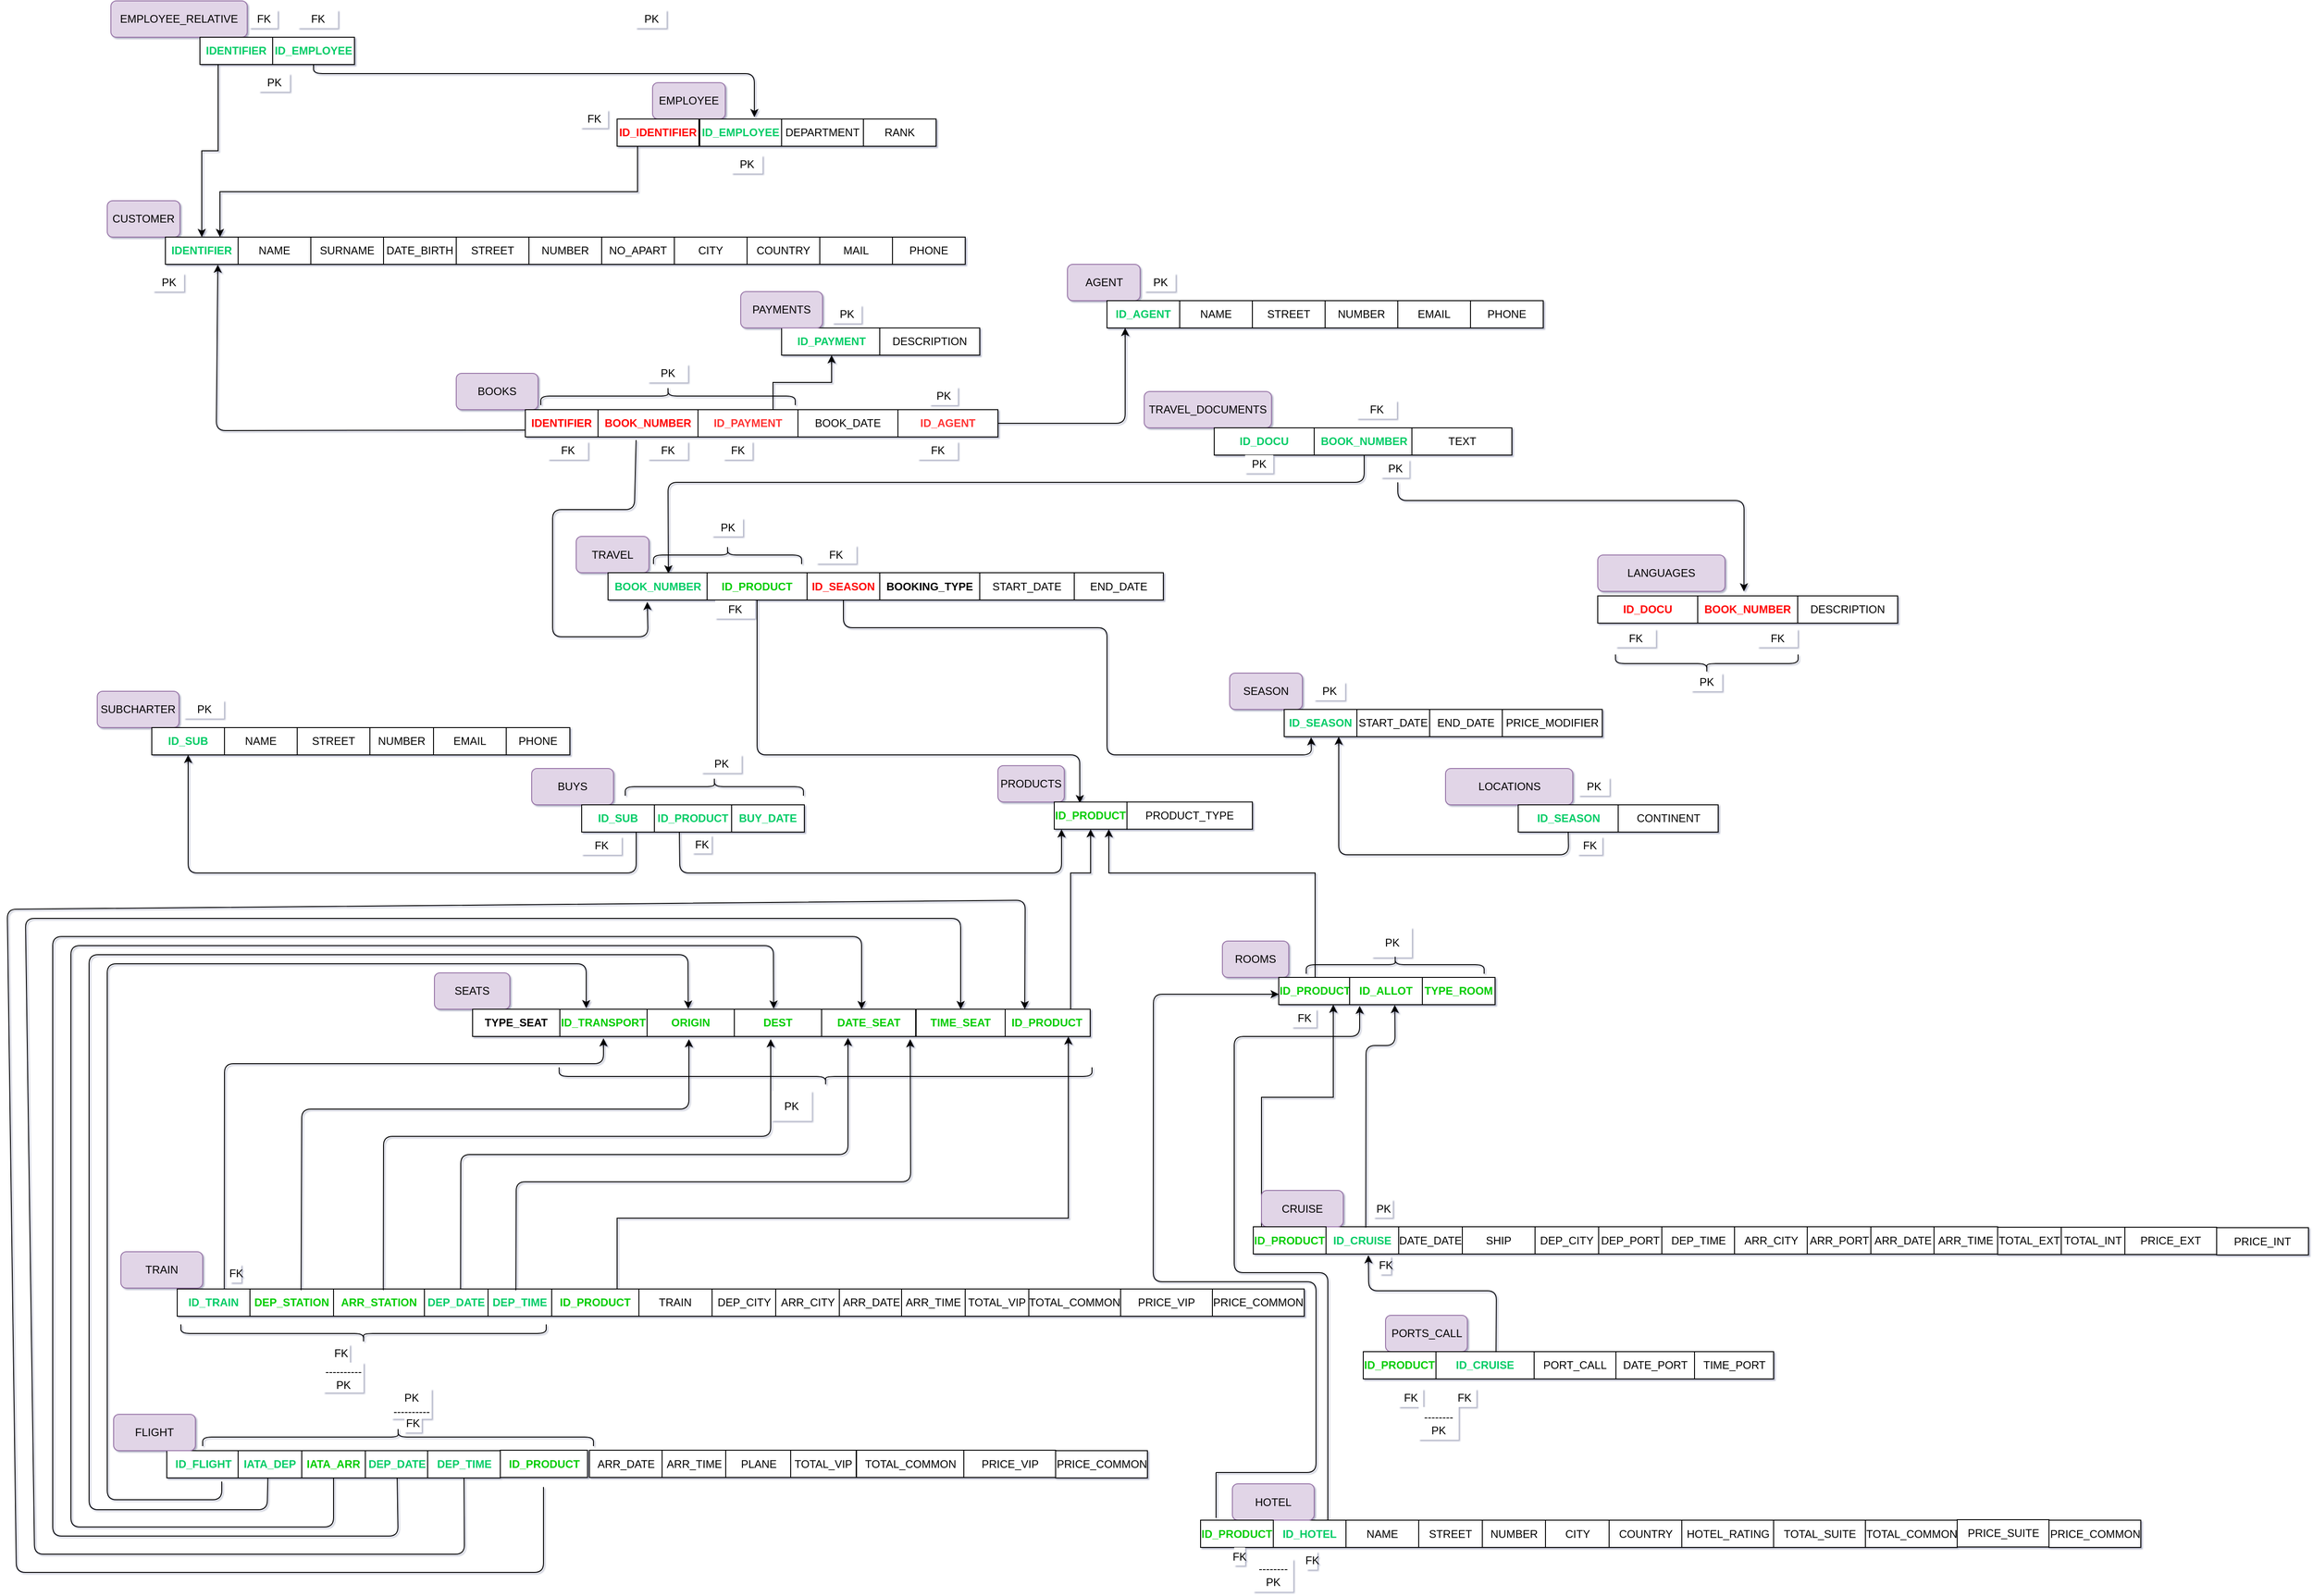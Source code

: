 <mxfile version="12.5.2" type="google"><diagram id="IswaAn6DHTeYbObp0V0_" name="Page-1"><mxGraphModel dx="1920" dy="989" grid="1" gridSize="10" guides="1" tooltips="1" connect="1" arrows="1" fold="1" page="1" pageScale="1" pageWidth="827" pageHeight="1169" math="0" shadow="1"><root><mxCell id="0"/><mxCell id="1" parent="0"/><mxCell id="03OjttBWIGdeX6-ehT7J-1" value="CUSTOMER" style="rounded=1;whiteSpace=wrap;html=1;fillColor=#e1d5e7;strokeColor=#9673a6;" parent="1" vertex="1"><mxGeometry x="20" y="240" width="80" height="40" as="geometry"/></mxCell><mxCell id="03OjttBWIGdeX6-ehT7J-2" value="IDENTIFIER" style="rounded=0;whiteSpace=wrap;html=1;fontColor=#00CC66;fontStyle=1" parent="1" vertex="1"><mxGeometry x="84" y="280" width="80" height="30" as="geometry"/></mxCell><mxCell id="03OjttBWIGdeX6-ehT7J-3" value="NAME" style="rounded=0;whiteSpace=wrap;html=1;" parent="1" vertex="1"><mxGeometry x="164" y="280" width="80" height="30" as="geometry"/></mxCell><mxCell id="03OjttBWIGdeX6-ehT7J-4" value="SURNAME" style="rounded=0;whiteSpace=wrap;html=1;" parent="1" vertex="1"><mxGeometry x="244" y="280" width="80" height="30" as="geometry"/></mxCell><mxCell id="03OjttBWIGdeX6-ehT7J-5" value="DATE_BIRTH" style="rounded=0;whiteSpace=wrap;html=1;" parent="1" vertex="1"><mxGeometry x="324" y="280" width="80" height="30" as="geometry"/></mxCell><mxCell id="03OjttBWIGdeX6-ehT7J-6" value="STREET" style="rounded=0;whiteSpace=wrap;html=1;" parent="1" vertex="1"><mxGeometry x="404" y="280" width="80" height="30" as="geometry"/></mxCell><mxCell id="03OjttBWIGdeX6-ehT7J-7" value="NUMBER" style="rounded=0;whiteSpace=wrap;html=1;" parent="1" vertex="1"><mxGeometry x="484" y="280" width="80" height="30" as="geometry"/></mxCell><mxCell id="03OjttBWIGdeX6-ehT7J-8" value="NO_APART" style="rounded=0;whiteSpace=wrap;html=1;" parent="1" vertex="1"><mxGeometry x="564" y="280" width="80" height="30" as="geometry"/></mxCell><mxCell id="03OjttBWIGdeX6-ehT7J-9" value="CITY" style="rounded=0;whiteSpace=wrap;html=1;" parent="1" vertex="1"><mxGeometry x="644" y="280" width="80" height="30" as="geometry"/></mxCell><mxCell id="03OjttBWIGdeX6-ehT7J-10" value="COUNTRY" style="rounded=0;whiteSpace=wrap;html=1;" parent="1" vertex="1"><mxGeometry x="724" y="280" width="80" height="30" as="geometry"/></mxCell><mxCell id="03OjttBWIGdeX6-ehT7J-11" value="MAIL" style="rounded=0;whiteSpace=wrap;html=1;" parent="1" vertex="1"><mxGeometry x="804" y="280" width="80" height="30" as="geometry"/></mxCell><mxCell id="03OjttBWIGdeX6-ehT7J-12" value="PHONE" style="rounded=0;whiteSpace=wrap;html=1;" parent="1" vertex="1"><mxGeometry x="884" y="280" width="80" height="30" as="geometry"/></mxCell><mxCell id="03OjttBWIGdeX6-ehT7J-13" value="EMPLOYEE" style="rounded=1;whiteSpace=wrap;html=1;fillColor=#e1d5e7;strokeColor=#9673a6;" parent="1" vertex="1"><mxGeometry x="620" y="110" width="80" height="40" as="geometry"/></mxCell><mxCell id="03OjttBWIGdeX6-ehT7J-14" value="ID_EMPLOYEE" style="rounded=0;whiteSpace=wrap;html=1;fontColor=#00CC66;fontStyle=1" parent="1" vertex="1"><mxGeometry x="672" y="150" width="90" height="30" as="geometry"/></mxCell><mxCell id="03OjttBWIGdeX6-ehT7J-15" value="DEPARTMENT" style="rounded=0;whiteSpace=wrap;html=1;" parent="1" vertex="1"><mxGeometry x="762" y="150" width="90" height="30" as="geometry"/></mxCell><mxCell id="03OjttBWIGdeX6-ehT7J-16" value="RANK" style="rounded=0;whiteSpace=wrap;html=1;" parent="1" vertex="1"><mxGeometry x="852" y="150" width="80" height="30" as="geometry"/></mxCell><mxCell id="03OjttBWIGdeX6-ehT7J-17" value="EMPLOYEE_RELATIVE" style="rounded=1;whiteSpace=wrap;html=1;fillColor=#e1d5e7;strokeColor=#9673a6;" parent="1" vertex="1"><mxGeometry x="24" y="20" width="150" height="40" as="geometry"/></mxCell><mxCell id="z3hdZ7KXSJeD_GQMbX6t-9" style="edgeStyle=orthogonalEdgeStyle;rounded=0;orthogonalLoop=1;jettySize=auto;html=1;exitX=0.25;exitY=1;exitDx=0;exitDy=0;entryX=0.5;entryY=0;entryDx=0;entryDy=0;" parent="1" source="03OjttBWIGdeX6-ehT7J-18" target="03OjttBWIGdeX6-ehT7J-2" edge="1"><mxGeometry relative="1" as="geometry"/></mxCell><mxCell id="03OjttBWIGdeX6-ehT7J-18" value="&lt;font&gt;IDENTIFIER&lt;/font&gt;" style="rounded=0;whiteSpace=wrap;html=1;fontColor=#00CC66;fontStyle=1" parent="1" vertex="1"><mxGeometry x="122" y="60" width="80" height="30" as="geometry"/></mxCell><mxCell id="03OjttBWIGdeX6-ehT7J-19" value="ID_EMPLOYEE" style="rounded=0;whiteSpace=wrap;html=1;fontColor=#00CC66;fontStyle=1" parent="1" vertex="1"><mxGeometry x="202" y="60" width="90" height="30" as="geometry"/></mxCell><mxCell id="03OjttBWIGdeX6-ehT7J-24" value="AGENT" style="rounded=1;whiteSpace=wrap;html=1;fillColor=#e1d5e7;strokeColor=#9673a6;" parent="1" vertex="1"><mxGeometry x="1076.5" y="310" width="80" height="40" as="geometry"/></mxCell><mxCell id="03OjttBWIGdeX6-ehT7J-25" value="ID_AGENT" style="rounded=0;whiteSpace=wrap;html=1;fontColor=#00CC66;fontStyle=1" parent="1" vertex="1"><mxGeometry x="1120" y="350" width="80" height="30" as="geometry"/></mxCell><mxCell id="03OjttBWIGdeX6-ehT7J-26" value="NAME" style="rounded=0;whiteSpace=wrap;html=1;" parent="1" vertex="1"><mxGeometry x="1200" y="350" width="80" height="30" as="geometry"/></mxCell><mxCell id="03OjttBWIGdeX6-ehT7J-27" value="STREET" style="rounded=0;whiteSpace=wrap;html=1;" parent="1" vertex="1"><mxGeometry x="1280" y="350" width="80" height="30" as="geometry"/></mxCell><mxCell id="03OjttBWIGdeX6-ehT7J-28" value="NUMBER" style="rounded=0;whiteSpace=wrap;html=1;" parent="1" vertex="1"><mxGeometry x="1360" y="350" width="80" height="30" as="geometry"/></mxCell><mxCell id="03OjttBWIGdeX6-ehT7J-29" value="EMAIL" style="rounded=0;whiteSpace=wrap;html=1;" parent="1" vertex="1"><mxGeometry x="1440" y="350" width="80" height="30" as="geometry"/></mxCell><mxCell id="03OjttBWIGdeX6-ehT7J-30" value="PHONE" style="rounded=0;whiteSpace=wrap;html=1;" parent="1" vertex="1"><mxGeometry x="1520" y="350" width="80" height="30" as="geometry"/></mxCell><mxCell id="03OjttBWIGdeX6-ehT7J-31" value="SEASON" style="rounded=1;whiteSpace=wrap;html=1;fillColor=#e1d5e7;strokeColor=#9673a6;" parent="1" vertex="1"><mxGeometry x="1255" y="760" width="80" height="40" as="geometry"/></mxCell><mxCell id="03OjttBWIGdeX6-ehT7J-32" value="ID_SEASON" style="rounded=0;whiteSpace=wrap;html=1;fontColor=#00CC66;fontStyle=1" parent="1" vertex="1"><mxGeometry x="1315" y="800" width="80" height="30" as="geometry"/></mxCell><mxCell id="03OjttBWIGdeX6-ehT7J-33" value="START_DATE" style="rounded=0;whiteSpace=wrap;html=1;" parent="1" vertex="1"><mxGeometry x="1395" y="800" width="80" height="30" as="geometry"/></mxCell><mxCell id="03OjttBWIGdeX6-ehT7J-34" value="END_DATE" style="rounded=0;whiteSpace=wrap;html=1;" parent="1" vertex="1"><mxGeometry x="1475" y="800" width="80" height="30" as="geometry"/></mxCell><mxCell id="03OjttBWIGdeX6-ehT7J-35" value="PRICE_MODIFIER" style="rounded=0;whiteSpace=wrap;html=1;" parent="1" vertex="1"><mxGeometry x="1555" y="800" width="110" height="30" as="geometry"/></mxCell><mxCell id="03OjttBWIGdeX6-ehT7J-36" value="SUBCHARTER" style="rounded=1;whiteSpace=wrap;html=1;fillColor=#e1d5e7;strokeColor=#9673a6;" parent="1" vertex="1"><mxGeometry x="9" y="780" width="90" height="40" as="geometry"/></mxCell><mxCell id="03OjttBWIGdeX6-ehT7J-37" value="ID_SUB" style="rounded=0;whiteSpace=wrap;html=1;fontStyle=1;fontColor=#00CC66;" parent="1" vertex="1"><mxGeometry x="69" y="820" width="80" height="30" as="geometry"/></mxCell><mxCell id="03OjttBWIGdeX6-ehT7J-38" value="NAME" style="rounded=0;whiteSpace=wrap;html=1;" parent="1" vertex="1"><mxGeometry x="149" y="820" width="80" height="30" as="geometry"/></mxCell><mxCell id="03OjttBWIGdeX6-ehT7J-39" value="STREET" style="rounded=0;whiteSpace=wrap;html=1;" parent="1" vertex="1"><mxGeometry x="229" y="820" width="80" height="30" as="geometry"/></mxCell><mxCell id="03OjttBWIGdeX6-ehT7J-40" value="NUMBER" style="rounded=0;whiteSpace=wrap;html=1;" parent="1" vertex="1"><mxGeometry x="309" y="820" width="70" height="30" as="geometry"/></mxCell><mxCell id="03OjttBWIGdeX6-ehT7J-43" value="EMAIL" style="rounded=0;whiteSpace=wrap;html=1;" parent="1" vertex="1"><mxGeometry x="379" y="820" width="80" height="30" as="geometry"/></mxCell><mxCell id="03OjttBWIGdeX6-ehT7J-44" value="PHONE" style="rounded=0;whiteSpace=wrap;html=1;" parent="1" vertex="1"><mxGeometry x="459" y="820" width="70" height="30" as="geometry"/></mxCell><mxCell id="03OjttBWIGdeX6-ehT7J-47" value="ID_FLIGHT" style="rounded=0;whiteSpace=wrap;html=1;fontColor=#00CC66;fontStyle=1" parent="1" vertex="1"><mxGeometry x="85.5" y="1616" width="80" height="30" as="geometry"/></mxCell><mxCell id="03OjttBWIGdeX6-ehT7J-48" value="PLANE" style="rounded=0;whiteSpace=wrap;html=1;" parent="1" vertex="1"><mxGeometry x="700.5" y="1615.5" width="72" height="30" as="geometry"/></mxCell><mxCell id="03OjttBWIGdeX6-ehT7J-49" value="IATA_DEP" style="rounded=0;whiteSpace=wrap;html=1;fontColor=#00CC66;fontStyle=1" parent="1" vertex="1"><mxGeometry x="164" y="1616" width="70" height="30" as="geometry"/></mxCell><mxCell id="03OjttBWIGdeX6-ehT7J-52" value="BUYS" style="rounded=1;whiteSpace=wrap;html=1;fillColor=#e1d5e7;strokeColor=#9673a6;" parent="1" vertex="1"><mxGeometry x="487" y="865" width="90" height="40" as="geometry"/></mxCell><mxCell id="03OjttBWIGdeX6-ehT7J-53" value="ID_PRODUCT" style="rounded=0;whiteSpace=wrap;html=1;fontColor=#00CC66;fontStyle=1" parent="1" vertex="1"><mxGeometry x="622" y="905" width="85" height="30" as="geometry"/></mxCell><mxCell id="03OjttBWIGdeX6-ehT7J-54" value="ID_SUB" style="rounded=0;whiteSpace=wrap;html=1;fontColor=#00CC66;fontStyle=1" parent="1" vertex="1"><mxGeometry x="542" y="905" width="80" height="30" as="geometry"/></mxCell><mxCell id="03OjttBWIGdeX6-ehT7J-57" value="" style="endArrow=classic;html=1;exitX=0.5;exitY=1;exitDx=0;exitDy=0;entryX=0.667;entryY=-0.066;entryDx=0;entryDy=0;entryPerimeter=0;" parent="1" source="03OjttBWIGdeX6-ehT7J-19" target="03OjttBWIGdeX6-ehT7J-14" edge="1"><mxGeometry width="50" height="50" relative="1" as="geometry"><mxPoint x="387.5" y="175" as="sourcePoint"/><mxPoint x="445" y="110" as="targetPoint"/><Array as="points"><mxPoint x="247" y="100"/><mxPoint x="470" y="100"/><mxPoint x="732" y="100"/></Array></mxGeometry></mxCell><mxCell id="03OjttBWIGdeX6-ehT7J-59" value="" style="endArrow=classic;html=1;exitX=0.75;exitY=1;exitDx=0;exitDy=0;entryX=0.5;entryY=1;entryDx=0;entryDy=0;" parent="1" source="03OjttBWIGdeX6-ehT7J-54" target="03OjttBWIGdeX6-ehT7J-37" edge="1"><mxGeometry width="50" height="50" relative="1" as="geometry"><mxPoint x="294" y="977" as="sourcePoint"/><mxPoint x="295" y="1019" as="targetPoint"/><Array as="points"><mxPoint x="602" y="980"/><mxPoint x="109" y="980"/></Array></mxGeometry></mxCell><mxCell id="03OjttBWIGdeX6-ehT7J-61" value="BUY_DATE" style="rounded=0;whiteSpace=wrap;html=1;fontColor=#00CC66;fontStyle=1" parent="1" vertex="1"><mxGeometry x="707" y="905" width="80" height="30" as="geometry"/></mxCell><mxCell id="03OjttBWIGdeX6-ehT7J-62" value="BOOKS" style="rounded=1;whiteSpace=wrap;html=1;fillColor=#e1d5e7;strokeColor=#9673a6;" parent="1" vertex="1"><mxGeometry x="404" y="430" width="90" height="40" as="geometry"/></mxCell><mxCell id="03OjttBWIGdeX6-ehT7J-63" value="TRAVEL" style="rounded=1;whiteSpace=wrap;html=1;fillColor=#e1d5e7;strokeColor=#9673a6;" parent="1" vertex="1"><mxGeometry x="536" y="609.5" width="80" height="40" as="geometry"/></mxCell><mxCell id="03OjttBWIGdeX6-ehT7J-64" value="IDENTIFIER" style="rounded=0;whiteSpace=wrap;html=1;fontColor=#FF0000;fontStyle=1" parent="1" vertex="1"><mxGeometry x="480" y="470" width="80" height="30" as="geometry"/></mxCell><mxCell id="03OjttBWIGdeX6-ehT7J-65" value="BOOK_NUMBER" style="rounded=0;whiteSpace=wrap;html=1;fontColor=#FF0000;fontStyle=1;" parent="1" vertex="1"><mxGeometry x="560" y="470" width="110" height="30" as="geometry"/></mxCell><mxCell id="z3hdZ7KXSJeD_GQMbX6t-19" style="edgeStyle=orthogonalEdgeStyle;rounded=0;orthogonalLoop=1;jettySize=auto;html=1;exitX=0.75;exitY=0;exitDx=0;exitDy=0;entryX=0.5;entryY=1;entryDx=0;entryDy=0;fontColor=#FF0000;" parent="1" source="03OjttBWIGdeX6-ehT7J-66" target="03OjttBWIGdeX6-ehT7J-67" edge="1"><mxGeometry relative="1" as="geometry"/></mxCell><mxCell id="03OjttBWIGdeX6-ehT7J-66" value="ID_PAYMENT" style="rounded=0;whiteSpace=wrap;html=1;fontColor=#FF3333;fontStyle=1" parent="1" vertex="1"><mxGeometry x="670" y="470" width="110" height="30" as="geometry"/></mxCell><mxCell id="03OjttBWIGdeX6-ehT7J-67" value="ID_PAYMENT" style="rounded=0;whiteSpace=wrap;html=1;fontStyle=1;fontColor=#00CC66;" parent="1" vertex="1"><mxGeometry x="762" y="380" width="110" height="30" as="geometry"/></mxCell><mxCell id="03OjttBWIGdeX6-ehT7J-68" value="DESCRIPTION" style="rounded=0;whiteSpace=wrap;html=1;" parent="1" vertex="1"><mxGeometry x="870" y="380" width="110" height="30" as="geometry"/></mxCell><mxCell id="03OjttBWIGdeX6-ehT7J-69" value="BOOK_NUMBER" style="rounded=0;whiteSpace=wrap;html=1;fontColor=#00CC66;fontStyle=1" parent="1" vertex="1"><mxGeometry x="571" y="649.5" width="110" height="30" as="geometry"/></mxCell><mxCell id="03OjttBWIGdeX6-ehT7J-71" value="PAYMENTS" style="rounded=1;whiteSpace=wrap;html=1;fillColor=#e1d5e7;strokeColor=#9673a6;" parent="1" vertex="1"><mxGeometry x="717" y="340" width="90" height="40" as="geometry"/></mxCell><mxCell id="03OjttBWIGdeX6-ehT7J-75" value="" style="endArrow=classic;html=1;exitX=0;exitY=0.75;exitDx=0;exitDy=0;entryX=0.721;entryY=1.011;entryDx=0;entryDy=0;entryPerimeter=0;" parent="1" source="03OjttBWIGdeX6-ehT7J-64" target="03OjttBWIGdeX6-ehT7J-2" edge="1"><mxGeometry width="50" height="50" relative="1" as="geometry"><mxPoint x="115.5" y="437.5" as="sourcePoint"/><mxPoint x="144" y="320" as="targetPoint"/><Array as="points"><mxPoint x="140" y="493"/></Array></mxGeometry></mxCell><mxCell id="03OjttBWIGdeX6-ehT7J-76" value="" style="endArrow=classic;html=1;exitX=0.381;exitY=1.116;exitDx=0;exitDy=0;exitPerimeter=0;entryX=0.393;entryY=1.069;entryDx=0;entryDy=0;entryPerimeter=0;" parent="1" source="03OjttBWIGdeX6-ehT7J-65" target="03OjttBWIGdeX6-ehT7J-69" edge="1"><mxGeometry width="50" height="50" relative="1" as="geometry"><mxPoint x="900" y="459" as="sourcePoint"/><mxPoint x="615" y="690" as="targetPoint"/><Array as="points"><mxPoint x="600" y="580"/><mxPoint x="510" y="580"/><mxPoint x="510" y="720"/><mxPoint x="615" y="720"/></Array></mxGeometry></mxCell><mxCell id="03OjttBWIGdeX6-ehT7J-77" value="&lt;font&gt;ID_AGENT&lt;/font&gt;" style="rounded=0;whiteSpace=wrap;html=1;fontColor=#FF3333;fontStyle=1" parent="1" vertex="1"><mxGeometry x="890" y="470" width="110" height="30" as="geometry"/></mxCell><mxCell id="03OjttBWIGdeX6-ehT7J-78" value="" style="endArrow=classic;html=1;entryX=0.25;entryY=1;entryDx=0;entryDy=0;exitX=1;exitY=0.5;exitDx=0;exitDy=0;" parent="1" source="03OjttBWIGdeX6-ehT7J-77" target="03OjttBWIGdeX6-ehT7J-25" edge="1"><mxGeometry width="50" height="50" relative="1" as="geometry"><mxPoint x="890" y="491.5" as="sourcePoint"/><mxPoint x="1054.5" y="451.5" as="targetPoint"/><Array as="points"><mxPoint x="1140" y="485"/></Array></mxGeometry></mxCell><mxCell id="03OjttBWIGdeX6-ehT7J-79" value="BOOK_DATE" style="rounded=0;whiteSpace=wrap;html=1;" parent="1" vertex="1"><mxGeometry x="780" y="470" width="110" height="30" as="geometry"/></mxCell><mxCell id="03OjttBWIGdeX6-ehT7J-81" value="ID_PRODUCT" style="rounded=0;whiteSpace=wrap;html=1;fontColor=#00CC00;fontStyle=1" parent="1" vertex="1"><mxGeometry x="680" y="649.5" width="110" height="30" as="geometry"/></mxCell><mxCell id="03OjttBWIGdeX6-ehT7J-83" value="TRAVEL_DOCUMENTS" style="rounded=1;whiteSpace=wrap;html=1;fillColor=#e1d5e7;strokeColor=#9673a6;" parent="1" vertex="1"><mxGeometry x="1161" y="450" width="140" height="40" as="geometry"/></mxCell><mxCell id="03OjttBWIGdeX6-ehT7J-84" value="BOOK_NUMBER" style="rounded=0;whiteSpace=wrap;html=1;fontColor=#00CC66;fontStyle=1" parent="1" vertex="1"><mxGeometry x="1348" y="490" width="110" height="30" as="geometry"/></mxCell><mxCell id="03OjttBWIGdeX6-ehT7J-86" value="LANGUAGES" style="rounded=1;whiteSpace=wrap;html=1;fillColor=#e1d5e7;strokeColor=#9673a6;" parent="1" vertex="1"><mxGeometry x="1660" y="630" width="140" height="40" as="geometry"/></mxCell><mxCell id="03OjttBWIGdeX6-ehT7J-88" value="DESCRIPTION" style="rounded=0;whiteSpace=wrap;html=1;" parent="1" vertex="1"><mxGeometry x="1880" y="675" width="110" height="30" as="geometry"/></mxCell><mxCell id="03OjttBWIGdeX6-ehT7J-90" value="TEXT" style="rounded=0;whiteSpace=wrap;html=1;" parent="1" vertex="1"><mxGeometry x="1455.5" y="490" width="110" height="30" as="geometry"/></mxCell><mxCell id="03OjttBWIGdeX6-ehT7J-91" value="&lt;font color=&quot;#00cc66&quot;&gt;&lt;b&gt;ID_DOCU&lt;/b&gt;&lt;/font&gt;" style="rounded=0;whiteSpace=wrap;html=1;" parent="1" vertex="1"><mxGeometry x="1238" y="490" width="110" height="30" as="geometry"/></mxCell><mxCell id="03OjttBWIGdeX6-ehT7J-92" value="" style="endArrow=classic;html=1;entryX=0.604;entryY=0.028;entryDx=0;entryDy=0;entryPerimeter=0;" parent="1" target="03OjttBWIGdeX6-ehT7J-69" edge="1"><mxGeometry width="50" height="50" relative="1" as="geometry"><mxPoint x="1403" y="520" as="sourcePoint"/><mxPoint x="1410" y="715.5" as="targetPoint"/><Array as="points"><mxPoint x="1403" y="550"/><mxPoint x="1160" y="550"/><mxPoint x="637" y="550"/></Array></mxGeometry></mxCell><mxCell id="03OjttBWIGdeX6-ehT7J-93" value="" style="endArrow=classic;html=1;entryX=0.735;entryY=0.004;entryDx=0;entryDy=0;entryPerimeter=0;" parent="1" edge="1"><mxGeometry width="50" height="50" relative="1" as="geometry"><mxPoint x="1440" y="550" as="sourcePoint"/><mxPoint x="1820.85" y="670.12" as="targetPoint"/><Array as="points"><mxPoint x="1440" y="570"/><mxPoint x="1821" y="570"/></Array></mxGeometry></mxCell><mxCell id="03OjttBWIGdeX6-ehT7J-98" value="FLIGHT" style="rounded=1;whiteSpace=wrap;html=1;fillColor=#e1d5e7;strokeColor=#9673a6;" parent="1" vertex="1"><mxGeometry x="27" y="1576" width="90" height="40" as="geometry"/></mxCell><mxCell id="03OjttBWIGdeX6-ehT7J-99" value="IATA_ARR" style="rounded=0;whiteSpace=wrap;html=1;fontColor=#00CC00;fontStyle=1" parent="1" vertex="1"><mxGeometry x="234" y="1616" width="70" height="30" as="geometry"/></mxCell><mxCell id="03OjttBWIGdeX6-ehT7J-101" value="DEP_DATE" style="rounded=0;whiteSpace=wrap;html=1;fontColor=#00CC66;fontStyle=1" parent="1" vertex="1"><mxGeometry x="304" y="1616" width="70" height="30" as="geometry"/></mxCell><mxCell id="03OjttBWIGdeX6-ehT7J-103" value="DEP_TIME" style="rounded=0;whiteSpace=wrap;html=1;fontColor=#00CC66;fontStyle=1" parent="1" vertex="1"><mxGeometry x="372.5" y="1616" width="80" height="30" as="geometry"/></mxCell><mxCell id="03OjttBWIGdeX6-ehT7J-104" value="ARR_DATE" style="rounded=0;whiteSpace=wrap;html=1;" parent="1" vertex="1"><mxGeometry x="550.5" y="1615.5" width="80" height="30" as="geometry"/></mxCell><mxCell id="03OjttBWIGdeX6-ehT7J-105" value="ARR_TIME" style="rounded=0;whiteSpace=wrap;html=1;" parent="1" vertex="1"><mxGeometry x="630.5" y="1615.5" width="70" height="30" as="geometry"/></mxCell><mxCell id="03OjttBWIGdeX6-ehT7J-109" value="ID_TRAIN" style="rounded=0;whiteSpace=wrap;html=1;fontColor=#00CC66;fontStyle=1" parent="1" vertex="1"><mxGeometry x="97" y="1438" width="80" height="30" as="geometry"/></mxCell><mxCell id="03OjttBWIGdeX6-ehT7J-110" value="TRAIN" style="rounded=0;whiteSpace=wrap;html=1;" parent="1" vertex="1"><mxGeometry x="602.5" y="1438" width="84" height="30" as="geometry"/></mxCell><mxCell id="03OjttBWIGdeX6-ehT7J-111" value="DEP_CITY" style="rounded=0;whiteSpace=wrap;html=1;fontColor=#000000;fontStyle=0" parent="1" vertex="1"><mxGeometry x="685.5" y="1438" width="70" height="30" as="geometry"/></mxCell><mxCell id="03OjttBWIGdeX6-ehT7J-112" value="TRAIN" style="rounded=1;whiteSpace=wrap;html=1;fillColor=#e1d5e7;strokeColor=#9673a6;" parent="1" vertex="1"><mxGeometry x="35" y="1397" width="90" height="40" as="geometry"/></mxCell><mxCell id="03OjttBWIGdeX6-ehT7J-113" value="DEP_STATION" style="rounded=0;whiteSpace=wrap;html=1;fontColor=#00CC00;fontStyle=1" parent="1" vertex="1"><mxGeometry x="177" y="1438" width="92" height="30" as="geometry"/></mxCell><mxCell id="03OjttBWIGdeX6-ehT7J-114" value="DEP_DATE" style="rounded=0;whiteSpace=wrap;html=1;fontColor=#00CC66;fontStyle=1" parent="1" vertex="1"><mxGeometry x="369" y="1438" width="70" height="30" as="geometry"/></mxCell><mxCell id="03OjttBWIGdeX6-ehT7J-115" value="DEP_TIME" style="rounded=0;whiteSpace=wrap;html=1;fontColor=#00CC66;fontStyle=1" parent="1" vertex="1"><mxGeometry x="439" y="1438" width="70" height="30" as="geometry"/></mxCell><mxCell id="03OjttBWIGdeX6-ehT7J-116" value="ARR_STATION" style="rounded=0;whiteSpace=wrap;html=1;fontColor=#00CC00;fontStyle=1" parent="1" vertex="1"><mxGeometry x="269" y="1438" width="100" height="30" as="geometry"/></mxCell><mxCell id="03OjttBWIGdeX6-ehT7J-117" value="ARR_DATE" style="rounded=0;whiteSpace=wrap;html=1;" parent="1" vertex="1"><mxGeometry x="825.5" y="1438" width="70" height="30" as="geometry"/></mxCell><mxCell id="03OjttBWIGdeX6-ehT7J-118" value="ARR_TIME" style="rounded=0;whiteSpace=wrap;html=1;" parent="1" vertex="1"><mxGeometry x="894" y="1438" width="70" height="30" as="geometry"/></mxCell><mxCell id="03OjttBWIGdeX6-ehT7J-120" value="ID_CRUISE" style="rounded=0;whiteSpace=wrap;html=1;fontColor=#00CC66;fontStyle=1" parent="1" vertex="1"><mxGeometry x="1361" y="1369.5" width="80" height="30" as="geometry"/></mxCell><mxCell id="03OjttBWIGdeX6-ehT7J-121" value="SHIP" style="rounded=0;whiteSpace=wrap;html=1;" parent="1" vertex="1"><mxGeometry x="1511" y="1369.5" width="80" height="30" as="geometry"/></mxCell><mxCell id="03OjttBWIGdeX6-ehT7J-122" value="DEP_CITY" style="rounded=0;whiteSpace=wrap;html=1;" parent="1" vertex="1"><mxGeometry x="1591" y="1369.5" width="70" height="30" as="geometry"/></mxCell><mxCell id="z3hdZ7KXSJeD_GQMbX6t-45" style="edgeStyle=orthogonalEdgeStyle;rounded=0;orthogonalLoop=1;jettySize=auto;html=1;exitX=0;exitY=1;exitDx=0;exitDy=0;entryX=0.75;entryY=1;entryDx=0;entryDy=0;fontColor=#000000;" parent="1" source="03OjttBWIGdeX6-ehT7J-123" target="03OjttBWIGdeX6-ehT7J-383" edge="1"><mxGeometry relative="1" as="geometry"><Array as="points"><mxPoint x="1290" y="1227"/><mxPoint x="1369" y="1227"/></Array></mxGeometry></mxCell><mxCell id="03OjttBWIGdeX6-ehT7J-123" value="CRUISE" style="rounded=1;whiteSpace=wrap;html=1;fillColor=#e1d5e7;strokeColor=#9673a6;" parent="1" vertex="1"><mxGeometry x="1290" y="1329.5" width="90" height="40" as="geometry"/></mxCell><mxCell id="03OjttBWIGdeX6-ehT7J-124" value="DEP_PORT" style="rounded=0;whiteSpace=wrap;html=1;" parent="1" vertex="1"><mxGeometry x="1661" y="1369.5" width="70" height="30" as="geometry"/></mxCell><mxCell id="03OjttBWIGdeX6-ehT7J-125" value="DATE_DATE" style="rounded=0;whiteSpace=wrap;html=1;fontColor=#000000;fontStyle=0" parent="1" vertex="1"><mxGeometry x="1441" y="1369.5" width="70" height="30" as="geometry"/></mxCell><mxCell id="03OjttBWIGdeX6-ehT7J-126" value="DEP_TIME" style="rounded=0;whiteSpace=wrap;html=1;" parent="1" vertex="1"><mxGeometry x="1730.5" y="1369.5" width="80" height="30" as="geometry"/></mxCell><mxCell id="03OjttBWIGdeX6-ehT7J-127" value="ARR_CITY" style="rounded=0;whiteSpace=wrap;html=1;" parent="1" vertex="1"><mxGeometry x="1810.5" y="1369.5" width="80" height="30" as="geometry"/></mxCell><mxCell id="03OjttBWIGdeX6-ehT7J-128" value="ARR_PORT" style="rounded=0;whiteSpace=wrap;html=1;" parent="1" vertex="1"><mxGeometry x="1890.5" y="1369.5" width="70" height="30" as="geometry"/></mxCell><mxCell id="03OjttBWIGdeX6-ehT7J-129" value="ARR_DATE" style="rounded=0;whiteSpace=wrap;html=1;" parent="1" vertex="1"><mxGeometry x="1960.5" y="1369.5" width="70" height="30" as="geometry"/></mxCell><mxCell id="03OjttBWIGdeX6-ehT7J-130" value="ARR_TIME" style="rounded=0;whiteSpace=wrap;html=1;" parent="1" vertex="1"><mxGeometry x="2030" y="1369.5" width="70" height="30" as="geometry"/></mxCell><mxCell id="03OjttBWIGdeX6-ehT7J-131" value="ID_HOTEL" style="rounded=0;whiteSpace=wrap;html=1;fontColor=#00CC66;fontStyle=1" parent="1" vertex="1"><mxGeometry x="1303" y="1692.5" width="80" height="30" as="geometry"/></mxCell><mxCell id="03OjttBWIGdeX6-ehT7J-132" value="NAME" style="rounded=0;whiteSpace=wrap;html=1;" parent="1" vertex="1"><mxGeometry x="1383" y="1692.5" width="80" height="30" as="geometry"/></mxCell><mxCell id="03OjttBWIGdeX6-ehT7J-133" value="STREET" style="rounded=0;whiteSpace=wrap;html=1;" parent="1" vertex="1"><mxGeometry x="1463" y="1692.5" width="70" height="30" as="geometry"/></mxCell><mxCell id="03OjttBWIGdeX6-ehT7J-134" value="HOTEL" style="rounded=1;whiteSpace=wrap;html=1;fillColor=#e1d5e7;strokeColor=#9673a6;" parent="1" vertex="1"><mxGeometry x="1258" y="1652.5" width="90" height="40" as="geometry"/></mxCell><mxCell id="03OjttBWIGdeX6-ehT7J-135" value="NUMBER" style="rounded=0;whiteSpace=wrap;html=1;" parent="1" vertex="1"><mxGeometry x="1533" y="1692.5" width="70" height="30" as="geometry"/></mxCell><mxCell id="03OjttBWIGdeX6-ehT7J-136" value="CITY" style="rounded=0;whiteSpace=wrap;html=1;" parent="1" vertex="1"><mxGeometry x="1602.5" y="1692.5" width="70" height="30" as="geometry"/></mxCell><mxCell id="03OjttBWIGdeX6-ehT7J-137" value="COUNTRY" style="rounded=0;whiteSpace=wrap;html=1;" parent="1" vertex="1"><mxGeometry x="1672.5" y="1692.5" width="80" height="30" as="geometry"/></mxCell><mxCell id="03OjttBWIGdeX6-ehT7J-138" value="HOTEL_RATING" style="rounded=0;whiteSpace=wrap;html=1;" parent="1" vertex="1"><mxGeometry x="1752.5" y="1692.5" width="101" height="30" as="geometry"/></mxCell><mxCell id="03OjttBWIGdeX6-ehT7J-173" value="PORT_CALL" style="rounded=0;whiteSpace=wrap;html=1;" parent="1" vertex="1"><mxGeometry x="1590" y="1507" width="90" height="30" as="geometry"/></mxCell><mxCell id="03OjttBWIGdeX6-ehT7J-175" value="PORTS_CALL" style="rounded=1;whiteSpace=wrap;html=1;fillColor=#e1d5e7;strokeColor=#9673a6;" parent="1" vertex="1"><mxGeometry x="1426.5" y="1467" width="90" height="40" as="geometry"/></mxCell><mxCell id="03OjttBWIGdeX6-ehT7J-176" value="DATE_PORT" style="rounded=0;whiteSpace=wrap;html=1;" parent="1" vertex="1"><mxGeometry x="1680" y="1507" width="87" height="30" as="geometry"/></mxCell><mxCell id="03OjttBWIGdeX6-ehT7J-178" value="ID_CRUISE" style="rounded=0;whiteSpace=wrap;html=1;fontColor=#00CC66;fontStyle=1" parent="1" vertex="1"><mxGeometry x="1482" y="1507" width="108" height="30" as="geometry"/></mxCell><mxCell id="03OjttBWIGdeX6-ehT7J-179" value="TIME_PORT" style="rounded=0;whiteSpace=wrap;html=1;" parent="1" vertex="1"><mxGeometry x="1766.5" y="1507" width="87" height="30" as="geometry"/></mxCell><mxCell id="03OjttBWIGdeX6-ehT7J-192" value="LOCATIONS" style="rounded=1;whiteSpace=wrap;html=1;fillColor=#e1d5e7;strokeColor=#9673a6;" parent="1" vertex="1"><mxGeometry x="1492.5" y="865" width="140" height="40" as="geometry"/></mxCell><mxCell id="03OjttBWIGdeX6-ehT7J-193" value="ID_SEASON" style="rounded=0;whiteSpace=wrap;html=1;fontColor=#00CC66;fontStyle=1" parent="1" vertex="1"><mxGeometry x="1572.5" y="905" width="110" height="30" as="geometry"/></mxCell><mxCell id="03OjttBWIGdeX6-ehT7J-194" value="CONTINENT" style="rounded=0;whiteSpace=wrap;html=1;" parent="1" vertex="1"><mxGeometry x="1682.5" y="905" width="110" height="30" as="geometry"/></mxCell><mxCell id="03OjttBWIGdeX6-ehT7J-195" value="" style="endArrow=classic;html=1;exitX=0.5;exitY=1;exitDx=0;exitDy=0;entryX=0.75;entryY=1;entryDx=0;entryDy=0;" parent="1" source="03OjttBWIGdeX6-ehT7J-193" target="03OjttBWIGdeX6-ehT7J-32" edge="1"><mxGeometry width="50" height="50" relative="1" as="geometry"><mxPoint x="1534.77" y="529.58" as="sourcePoint"/><mxPoint x="1500.85" y="675.12" as="targetPoint"/><Array as="points"><mxPoint x="1628" y="960"/><mxPoint x="1375" y="960"/></Array></mxGeometry></mxCell><mxCell id="03OjttBWIGdeX6-ehT7J-199" value="BOOKING_TYPE" style="rounded=0;whiteSpace=wrap;html=1;fontColor=#000000;fontStyle=1" parent="1" vertex="1"><mxGeometry x="870" y="649.5" width="110" height="30" as="geometry"/></mxCell><mxCell id="03OjttBWIGdeX6-ehT7J-202" value="ARR_CITY" style="rounded=0;whiteSpace=wrap;html=1;" parent="1" vertex="1"><mxGeometry x="755.5" y="1438" width="70" height="30" as="geometry"/></mxCell><mxCell id="03OjttBWIGdeX6-ehT7J-227" value="" style="endArrow=classic;html=1;exitX=0.612;exitY=0.021;exitDx=0;exitDy=0;entryX=0.583;entryY=1.045;entryDx=0;entryDy=0;exitPerimeter=0;entryPerimeter=0;" parent="1" source="03OjttBWIGdeX6-ehT7J-178" target="03OjttBWIGdeX6-ehT7J-120" edge="1"><mxGeometry width="50" height="50" relative="1" as="geometry"><mxPoint x="1790.5" y="1424.5" as="sourcePoint"/><mxPoint x="1538" y="1319.5" as="targetPoint"/><Array as="points"><mxPoint x="1548.5" y="1440"/><mxPoint x="1408" y="1440"/></Array></mxGeometry></mxCell><mxCell id="03OjttBWIGdeX6-ehT7J-233" value="TOTAL_VIP" style="rounded=0;whiteSpace=wrap;html=1;" parent="1" vertex="1"><mxGeometry x="772" y="1615.5" width="72" height="30" as="geometry"/></mxCell><mxCell id="03OjttBWIGdeX6-ehT7J-234" value="TOTAL_COMMON" style="rounded=0;whiteSpace=wrap;html=1;" parent="1" vertex="1"><mxGeometry x="844.5" y="1615.5" width="118" height="30" as="geometry"/></mxCell><mxCell id="03OjttBWIGdeX6-ehT7J-235" value="TOTAL_VIP" style="rounded=0;whiteSpace=wrap;html=1;" parent="1" vertex="1"><mxGeometry x="964" y="1438" width="70" height="30" as="geometry"/></mxCell><mxCell id="03OjttBWIGdeX6-ehT7J-236" value="TOTAL_COMMON" style="rounded=0;whiteSpace=wrap;html=1;" parent="1" vertex="1"><mxGeometry x="1034" y="1438" width="101" height="30" as="geometry"/></mxCell><mxCell id="03OjttBWIGdeX6-ehT7J-237" value="TOTAL_EXT" style="rounded=0;whiteSpace=wrap;html=1;" parent="1" vertex="1"><mxGeometry x="2100" y="1370" width="70" height="30" as="geometry"/></mxCell><mxCell id="03OjttBWIGdeX6-ehT7J-238" value="TOTAL_INT" style="rounded=0;whiteSpace=wrap;html=1;" parent="1" vertex="1"><mxGeometry x="2170" y="1370" width="70" height="30" as="geometry"/></mxCell><mxCell id="03OjttBWIGdeX6-ehT7J-239" value="TOTAL_SUITE" style="rounded=0;whiteSpace=wrap;html=1;" parent="1" vertex="1"><mxGeometry x="1853.5" y="1692.5" width="101" height="30" as="geometry"/></mxCell><mxCell id="03OjttBWIGdeX6-ehT7J-240" value="TOTAL_COMMON" style="rounded=0;whiteSpace=wrap;html=1;" parent="1" vertex="1"><mxGeometry x="1954.5" y="1692.5" width="101" height="30" as="geometry"/></mxCell><mxCell id="03OjttBWIGdeX6-ehT7J-241" value="FK" style="rounded=0;whiteSpace=wrap;html=1;labelBackgroundColor=none;strokeColor=none;fontColor=#000000;" parent="1" vertex="1"><mxGeometry x="230" y="30" width="44" height="20" as="geometry"/></mxCell><mxCell id="03OjttBWIGdeX6-ehT7J-243" value="FK" style="rounded=0;whiteSpace=wrap;html=1;labelBackgroundColor=none;strokeColor=none;fontColor=#000000;" parent="1" vertex="1"><mxGeometry x="541" y="140" width="30" height="20" as="geometry"/></mxCell><mxCell id="03OjttBWIGdeX6-ehT7J-244" value="FK" style="rounded=0;whiteSpace=wrap;html=1;labelBackgroundColor=none;strokeColor=none;fontColor=#000000;" parent="1" vertex="1"><mxGeometry x="698" y="505" width="32" height="20" as="geometry"/></mxCell><mxCell id="03OjttBWIGdeX6-ehT7J-245" value="PK" style="rounded=0;whiteSpace=wrap;html=1;labelBackgroundColor=none;strokeColor=none;fontColor=#000000;" parent="1" vertex="1"><mxGeometry x="925" y="445" width="31" height="20" as="geometry"/></mxCell><mxCell id="03OjttBWIGdeX6-ehT7J-257" value="PK" style="rounded=0;whiteSpace=wrap;html=1;labelBackgroundColor=none;strokeColor=none;fontColor=#000000;" parent="1" vertex="1"><mxGeometry x="104.5" y="790" width="44" height="20" as="geometry"/></mxCell><mxCell id="03OjttBWIGdeX6-ehT7J-258" value="PK" style="rounded=0;whiteSpace=wrap;html=1;labelBackgroundColor=none;strokeColor=none;fontColor=#000000;" parent="1" vertex="1"><mxGeometry x="70.5" y="320" width="34" height="20" as="geometry"/></mxCell><mxCell id="03OjttBWIGdeX6-ehT7J-259" value="PK" style="rounded=0;whiteSpace=wrap;html=1;labelBackgroundColor=none;strokeColor=none;fontColor=#000000;" parent="1" vertex="1"><mxGeometry x="187" y="100" width="34" height="20" as="geometry"/></mxCell><mxCell id="03OjttBWIGdeX6-ehT7J-260" value="PK" style="rounded=0;whiteSpace=wrap;html=1;labelBackgroundColor=none;strokeColor=none;fontColor=#000000;" parent="1" vertex="1"><mxGeometry x="601.5" y="30" width="34" height="20" as="geometry"/></mxCell><mxCell id="03OjttBWIGdeX6-ehT7J-261" value="PK" style="rounded=0;whiteSpace=wrap;html=1;labelBackgroundColor=none;strokeColor=none;fontColor=#000000;" parent="1" vertex="1"><mxGeometry x="707" y="190" width="34" height="20" as="geometry"/></mxCell><mxCell id="03OjttBWIGdeX6-ehT7J-266" value="PK" style="rounded=0;whiteSpace=wrap;html=1;labelBackgroundColor=none;strokeColor=none;fontColor=#000000;" parent="1" vertex="1"><mxGeometry x="818" y="355" width="32" height="20" as="geometry"/></mxCell><mxCell id="03OjttBWIGdeX6-ehT7J-267" value="PK" style="rounded=0;whiteSpace=wrap;html=1;labelBackgroundColor=none;strokeColor=none;fontColor=#000000;" parent="1" vertex="1"><mxGeometry x="685.5" y="589.5" width="34" height="20" as="geometry"/></mxCell><mxCell id="03OjttBWIGdeX6-ehT7J-268" value="PK" style="rounded=0;whiteSpace=wrap;html=1;labelBackgroundColor=none;strokeColor=none;fontColor=#000000;" parent="1" vertex="1"><mxGeometry x="1161.5" y="320" width="34" height="20" as="geometry"/></mxCell><mxCell id="03OjttBWIGdeX6-ehT7J-270" value="PK" style="rounded=0;whiteSpace=wrap;html=1;labelBackgroundColor=none;strokeColor=none;fontColor=#000000;" parent="1" vertex="1"><mxGeometry x="1763" y="760" width="34" height="20" as="geometry"/></mxCell><mxCell id="03OjttBWIGdeX6-ehT7J-271" value="PK" style="rounded=0;whiteSpace=wrap;html=1;labelBackgroundColor=none;strokeColor=none;fontColor=#000000;" parent="1" vertex="1"><mxGeometry x="1348" y="770" width="34" height="20" as="geometry"/></mxCell><mxCell id="03OjttBWIGdeX6-ehT7J-272" value="PK" style="rounded=0;whiteSpace=wrap;html=1;labelBackgroundColor=none;strokeColor=none;fontColor=#000000;" parent="1" vertex="1"><mxGeometry x="1639" y="875" width="34" height="20" as="geometry"/></mxCell><mxCell id="03OjttBWIGdeX6-ehT7J-276" value="PK&lt;br&gt;----------" style="rounded=0;whiteSpace=wrap;html=1;labelBackgroundColor=none;strokeColor=none;fontColor=#000000;" parent="1" vertex="1"><mxGeometry x="333" y="1548" width="44" height="33" as="geometry"/></mxCell><mxCell id="03OjttBWIGdeX6-ehT7J-287" value="PK" style="rounded=0;whiteSpace=wrap;html=1;labelBackgroundColor=none;strokeColor=none;fontColor=#000000;" parent="1" vertex="1"><mxGeometry x="674" y="850" width="44" height="20" as="geometry"/></mxCell><mxCell id="03OjttBWIGdeX6-ehT7J-288" value="FK" style="rounded=0;whiteSpace=wrap;html=1;labelBackgroundColor=none;strokeColor=none;fontColor=#000000;" parent="1" vertex="1"><mxGeometry x="664" y="938.5" width="21" height="20" as="geometry"/></mxCell><mxCell id="03OjttBWIGdeX6-ehT7J-289" value="FK" style="rounded=0;whiteSpace=wrap;html=1;labelBackgroundColor=none;strokeColor=none;fontColor=#000000;" parent="1" vertex="1"><mxGeometry x="542" y="940" width="44" height="20" as="geometry"/></mxCell><mxCell id="03OjttBWIGdeX6-ehT7J-290" value="" style="shape=curlyBracket;whiteSpace=wrap;html=1;rounded=1;labelBackgroundColor=none;strokeColor=#000000;fontColor=#000000;rotation=90;" parent="1" vertex="1"><mxGeometry x="678" y="787" width="20" height="196" as="geometry"/></mxCell><mxCell id="03OjttBWIGdeX6-ehT7J-293" value="PK" style="rounded=0;whiteSpace=wrap;html=1;labelBackgroundColor=none;strokeColor=none;fontColor=#000000;" parent="1" vertex="1"><mxGeometry x="615" y="420" width="44" height="20" as="geometry"/></mxCell><mxCell id="03OjttBWIGdeX6-ehT7J-294" value="" style="shape=curlyBracket;whiteSpace=wrap;html=1;rounded=1;labelBackgroundColor=none;strokeColor=#000000;fontColor=#000000;rotation=90;" parent="1" vertex="1"><mxGeometry x="627" y="315" width="20" height="280" as="geometry"/></mxCell><mxCell id="03OjttBWIGdeX6-ehT7J-297" value="PK" style="rounded=0;whiteSpace=wrap;html=1;labelBackgroundColor=none;strokeColor=none;fontColor=#000000;" parent="1" vertex="1"><mxGeometry x="1413.5" y="1339.5" width="21" height="20" as="geometry"/></mxCell><mxCell id="03OjttBWIGdeX6-ehT7J-300" value="FK" style="rounded=0;whiteSpace=wrap;html=1;labelBackgroundColor=none;strokeColor=none;fontColor=#000000;" parent="1" vertex="1"><mxGeometry x="505" y="505" width="44" height="20" as="geometry"/></mxCell><mxCell id="03OjttBWIGdeX6-ehT7J-301" value="FK" style="rounded=0;whiteSpace=wrap;html=1;labelBackgroundColor=none;strokeColor=none;fontColor=#000000;" parent="1" vertex="1"><mxGeometry x="615" y="505" width="44" height="20" as="geometry"/></mxCell><mxCell id="03OjttBWIGdeX6-ehT7J-302" value="FK" style="rounded=0;whiteSpace=wrap;html=1;labelBackgroundColor=none;strokeColor=none;fontColor=#000000;" parent="1" vertex="1"><mxGeometry x="176.5" y="30" width="31" height="20" as="geometry"/></mxCell><mxCell id="03OjttBWIGdeX6-ehT7J-318" value="--------&lt;br&gt;PK" style="rounded=0;whiteSpace=wrap;html=1;labelBackgroundColor=none;strokeColor=none;fontColor=#000000;" parent="1" vertex="1"><mxGeometry x="1281" y="1735.33" width="44" height="36" as="geometry"/></mxCell><mxCell id="03OjttBWIGdeX6-ehT7J-321" value="FK" style="rounded=0;whiteSpace=wrap;html=1;labelBackgroundColor=none;strokeColor=none;fontColor=#000000;" parent="1" vertex="1"><mxGeometry x="1499.5" y="1548" width="27" height="20" as="geometry"/></mxCell><mxCell id="03OjttBWIGdeX6-ehT7J-322" value="FK" style="rounded=0;whiteSpace=wrap;html=1;labelBackgroundColor=none;strokeColor=none;fontColor=#000000;" parent="1" vertex="1"><mxGeometry x="1638" y="940" width="27" height="20" as="geometry"/></mxCell><mxCell id="03OjttBWIGdeX6-ehT7J-335" value="PRICE_VIP" style="rounded=0;whiteSpace=wrap;html=1;" parent="1" vertex="1"><mxGeometry x="1135" y="1438" width="101" height="30" as="geometry"/></mxCell><mxCell id="03OjttBWIGdeX6-ehT7J-336" value="PRICE_COMMON" style="rounded=0;whiteSpace=wrap;html=1;" parent="1" vertex="1"><mxGeometry x="1236" y="1438" width="101" height="30" as="geometry"/></mxCell><mxCell id="03OjttBWIGdeX6-ehT7J-337" value="PRICE_VIP" style="rounded=0;whiteSpace=wrap;html=1;" parent="1" vertex="1"><mxGeometry x="962.5" y="1615.5" width="101" height="30" as="geometry"/></mxCell><mxCell id="03OjttBWIGdeX6-ehT7J-338" value="PRICE_COMMON" style="rounded=0;whiteSpace=wrap;html=1;" parent="1" vertex="1"><mxGeometry x="1063.5" y="1616" width="101" height="30" as="geometry"/></mxCell><mxCell id="03OjttBWIGdeX6-ehT7J-340" value="PRICE_EXT" style="rounded=0;whiteSpace=wrap;html=1;" parent="1" vertex="1"><mxGeometry x="2240" y="1370" width="101" height="30" as="geometry"/></mxCell><mxCell id="03OjttBWIGdeX6-ehT7J-341" value="PRICE_INT" style="rounded=0;whiteSpace=wrap;html=1;" parent="1" vertex="1"><mxGeometry x="2341" y="1370.5" width="101" height="30" as="geometry"/></mxCell><mxCell id="03OjttBWIGdeX6-ehT7J-342" value="PRICE_SUITE" style="rounded=0;whiteSpace=wrap;html=1;" parent="1" vertex="1"><mxGeometry x="2055.5" y="1692" width="101" height="30" as="geometry"/></mxCell><mxCell id="03OjttBWIGdeX6-ehT7J-343" value="PRICE_COMMON" style="rounded=0;whiteSpace=wrap;html=1;" parent="1" vertex="1"><mxGeometry x="2156.5" y="1692.5" width="101" height="30" as="geometry"/></mxCell><mxCell id="03OjttBWIGdeX6-ehT7J-349" value="" style="shape=curlyBracket;whiteSpace=wrap;html=1;rounded=1;labelBackgroundColor=none;strokeColor=#000000;fontColor=#000000;rotation=90;" parent="1" vertex="1"><mxGeometry x="692.5" y="548.5" width="20" height="163" as="geometry"/></mxCell><mxCell id="03OjttBWIGdeX6-ehT7J-356" value="" style="endArrow=classic;html=1;exitX=0.647;exitY=0.014;exitDx=0;exitDy=0;exitPerimeter=0;" parent="1" source="03OjttBWIGdeX6-ehT7J-109" edge="1"><mxGeometry width="50" height="50" relative="1" as="geometry"><mxPoint x="299.596" y="1092.63" as="sourcePoint"/><mxPoint x="566" y="1162" as="targetPoint"/><Array as="points"><mxPoint x="149" y="1190"/><mxPoint x="566" y="1190"/></Array></mxGeometry></mxCell><mxCell id="03OjttBWIGdeX6-ehT7J-357" value="" style="endArrow=classic;html=1;" parent="1" edge="1"><mxGeometry width="50" height="50" relative="1" as="geometry"><mxPoint x="146" y="1650" as="sourcePoint"/><mxPoint x="547" y="1129" as="targetPoint"/><Array as="points"><mxPoint x="146" y="1670"/><mxPoint x="20" y="1670"/><mxPoint x="20" y="1080"/><mxPoint x="547" y="1080"/></Array></mxGeometry></mxCell><mxCell id="03OjttBWIGdeX6-ehT7J-359" value="" style="endArrow=classic;html=1;exitX=0.547;exitY=0.03;exitDx=0;exitDy=0;entryX=0.621;entryY=1.01;entryDx=0;entryDy=0;exitPerimeter=0;entryPerimeter=0;" parent="1" source="03OjttBWIGdeX6-ehT7J-120" target="03OjttBWIGdeX6-ehT7J-391" edge="1"><mxGeometry width="50" height="50" relative="1" as="geometry"><mxPoint x="1647.5" y="955" as="sourcePoint"/><mxPoint x="1395" y="850" as="targetPoint"/><Array as="points"><mxPoint x="1405" y="1170"/><mxPoint x="1437" y="1170"/></Array></mxGeometry></mxCell><mxCell id="03OjttBWIGdeX6-ehT7J-360" value="" style="endArrow=classic;html=1;exitX=0.75;exitY=0;exitDx=0;exitDy=0;entryX=0.138;entryY=1.044;entryDx=0;entryDy=0;entryPerimeter=0;" parent="1" source="03OjttBWIGdeX6-ehT7J-131" target="03OjttBWIGdeX6-ehT7J-391" edge="1"><mxGeometry width="50" height="50" relative="1" as="geometry"><mxPoint x="1420.596" y="1414.13" as="sourcePoint"/><mxPoint x="1210" y="1130" as="targetPoint"/><Array as="points"><mxPoint x="1363" y="1470"/><mxPoint x="1363" y="1420"/><mxPoint x="1260" y="1420"/><mxPoint x="1260" y="1160"/><mxPoint x="1398" y="1160"/></Array></mxGeometry></mxCell><mxCell id="03OjttBWIGdeX6-ehT7J-361" value="ID_SEASON" style="rounded=0;whiteSpace=wrap;html=1;fontColor=#FF0000;fontStyle=1" parent="1" vertex="1"><mxGeometry x="790" y="649.5" width="80" height="30" as="geometry"/></mxCell><mxCell id="03OjttBWIGdeX6-ehT7J-362" value="FK" style="rounded=0;whiteSpace=wrap;html=1;labelBackgroundColor=none;strokeColor=none;fontColor=#000000;" parent="1" vertex="1"><mxGeometry x="800.38" y="619.5" width="44" height="20" as="geometry"/></mxCell><mxCell id="03OjttBWIGdeX6-ehT7J-363" value="FK" style="rounded=0;whiteSpace=wrap;html=1;labelBackgroundColor=none;strokeColor=none;fontColor=#000000;" parent="1" vertex="1"><mxGeometry x="689" y="680" width="44" height="20" as="geometry"/></mxCell><mxCell id="03OjttBWIGdeX6-ehT7J-365" value="" style="endArrow=classic;html=1;entryX=0.37;entryY=1.02;entryDx=0;entryDy=0;entryPerimeter=0;exitX=0.5;exitY=1;exitDx=0;exitDy=0;" parent="1" source="03OjttBWIGdeX6-ehT7J-361" target="03OjttBWIGdeX6-ehT7J-32" edge="1"><mxGeometry width="50" height="50" relative="1" as="geometry"><mxPoint x="954.057" y="685" as="sourcePoint"/><mxPoint x="1102.51" y="1001.17" as="targetPoint"/><Array as="points"><mxPoint x="830" y="710"/><mxPoint x="1120" y="710"/><mxPoint x="1120" y="850"/><mxPoint x="1345" y="850"/></Array></mxGeometry></mxCell><mxCell id="03OjttBWIGdeX6-ehT7J-366" value="FK" style="rounded=0;whiteSpace=wrap;html=1;labelBackgroundColor=none;strokeColor=none;fontColor=#000000;" parent="1" vertex="1"><mxGeometry x="155.5" y="1411" width="12" height="20" as="geometry"/></mxCell><mxCell id="03OjttBWIGdeX6-ehT7J-367" value="FK" style="rounded=0;whiteSpace=wrap;html=1;labelBackgroundColor=none;strokeColor=none;fontColor=#000000;" parent="1" vertex="1"><mxGeometry x="347" y="1576" width="19" height="20" as="geometry"/></mxCell><mxCell id="03OjttBWIGdeX6-ehT7J-368" value="FK" style="rounded=0;whiteSpace=wrap;html=1;labelBackgroundColor=none;strokeColor=none;fontColor=#000000;" parent="1" vertex="1"><mxGeometry x="1339.5" y="1727" width="12" height="20" as="geometry"/></mxCell><mxCell id="03OjttBWIGdeX6-ehT7J-369" value="FK" style="rounded=0;whiteSpace=wrap;html=1;labelBackgroundColor=none;strokeColor=none;fontColor=#000000;" parent="1" vertex="1"><mxGeometry x="1420.5" y="1402" width="12" height="20" as="geometry"/></mxCell><mxCell id="03OjttBWIGdeX6-ehT7J-375" value="SEATS" style="rounded=1;whiteSpace=wrap;html=1;fillColor=#e1d5e7;strokeColor=#9673a6;" parent="1" vertex="1"><mxGeometry x="380" y="1090" width="83" height="40" as="geometry"/></mxCell><mxCell id="03OjttBWIGdeX6-ehT7J-376" value="ROOMS" style="rounded=1;whiteSpace=wrap;html=1;fillColor=#e1d5e7;strokeColor=#9673a6;" parent="1" vertex="1"><mxGeometry x="1247" y="1055" width="73" height="40" as="geometry"/></mxCell><mxCell id="03OjttBWIGdeX6-ehT7J-382" value="ID_TRANSPORT" style="rounded=0;whiteSpace=wrap;html=1;fontColor=#00CC00;fontStyle=1" parent="1" vertex="1"><mxGeometry x="518" y="1130" width="96" height="30" as="geometry"/></mxCell><mxCell id="eLr-kYnlhr62Y6DqRMhF-9" style="edgeStyle=orthogonalEdgeStyle;rounded=0;orthogonalLoop=1;jettySize=auto;html=1;entryX=0.75;entryY=1;entryDx=0;entryDy=0;" parent="1" source="03OjttBWIGdeX6-ehT7J-383" target="eLr-kYnlhr62Y6DqRMhF-2" edge="1"><mxGeometry relative="1" as="geometry"><Array as="points"><mxPoint x="1349" y="980"/><mxPoint x="1122" y="980"/></Array></mxGeometry></mxCell><mxCell id="03OjttBWIGdeX6-ehT7J-383" value="ID_PRODUCT" style="rounded=0;whiteSpace=wrap;html=1;fontColor=#00CC00;fontStyle=1" parent="1" vertex="1"><mxGeometry x="1309" y="1095" width="80" height="30" as="geometry"/></mxCell><mxCell id="eLr-kYnlhr62Y6DqRMhF-8" style="edgeStyle=orthogonalEdgeStyle;rounded=0;orthogonalLoop=1;jettySize=auto;html=1;entryX=0.5;entryY=1;entryDx=0;entryDy=0;" parent="1" source="03OjttBWIGdeX6-ehT7J-384" target="eLr-kYnlhr62Y6DqRMhF-2" edge="1"><mxGeometry relative="1" as="geometry"><Array as="points"><mxPoint x="1080" y="980"/><mxPoint x="1102" y="980"/></Array></mxGeometry></mxCell><mxCell id="03OjttBWIGdeX6-ehT7J-384" value="ID_PRODUCT" style="rounded=0;whiteSpace=wrap;html=1;fontColor=#00CC00;fontStyle=1" parent="1" vertex="1"><mxGeometry x="1005.5" y="1130" width="96" height="30" as="geometry"/></mxCell><mxCell id="03OjttBWIGdeX6-ehT7J-385" value="&lt;font color=&quot;#000000&quot;&gt;TYPE_SEAT&lt;/font&gt;" style="rounded=0;whiteSpace=wrap;html=1;fontStyle=1;fontColor=#00CC00;" parent="1" vertex="1"><mxGeometry x="422" y="1130" width="96" height="30" as="geometry"/></mxCell><mxCell id="03OjttBWIGdeX6-ehT7J-386" value="DATE_SEAT" style="rounded=0;whiteSpace=wrap;html=1;fontColor=#00CC00;fontStyle=1" parent="1" vertex="1"><mxGeometry x="805.5" y="1130" width="104" height="30" as="geometry"/></mxCell><mxCell id="03OjttBWIGdeX6-ehT7J-387" value="TIME_SEAT" style="rounded=0;whiteSpace=wrap;html=1;fontColor=#00CC00;fontStyle=1" parent="1" vertex="1"><mxGeometry x="910" y="1130" width="98" height="30" as="geometry"/></mxCell><mxCell id="03OjttBWIGdeX6-ehT7J-388" value="ORIGIN" style="rounded=0;whiteSpace=wrap;html=1;fontColor=#00CC00;fontStyle=1" parent="1" vertex="1"><mxGeometry x="614" y="1130" width="96" height="30" as="geometry"/></mxCell><mxCell id="03OjttBWIGdeX6-ehT7J-390" value="DEST" style="rounded=0;whiteSpace=wrap;html=1;fontColor=#00CC00;fontStyle=1" parent="1" vertex="1"><mxGeometry x="710" y="1130" width="96" height="30" as="geometry"/></mxCell><mxCell id="03OjttBWIGdeX6-ehT7J-391" value="ID_ALLOT" style="rounded=0;whiteSpace=wrap;html=1;fontColor=#00CC00;fontStyle=1" parent="1" vertex="1"><mxGeometry x="1387" y="1095" width="80" height="30" as="geometry"/></mxCell><mxCell id="03OjttBWIGdeX6-ehT7J-392" value="TYPE_ROOM" style="rounded=0;whiteSpace=wrap;html=1;fontColor=#00CC00;fontStyle=1" parent="1" vertex="1"><mxGeometry x="1467" y="1095" width="80" height="30" as="geometry"/></mxCell><mxCell id="etNioAY_CJmaCMc3-DZb-13" value="" style="shape=curlyBracket;whiteSpace=wrap;html=1;rounded=1;labelBackgroundColor=none;strokeColor=#000000;fontColor=#000000;rotation=90;" parent="1" vertex="1"><mxGeometry x="330" y="1386" width="20" height="430" as="geometry"/></mxCell><mxCell id="etNioAY_CJmaCMc3-DZb-14" value="----------&lt;br&gt;PK" style="rounded=0;whiteSpace=wrap;html=1;labelBackgroundColor=none;strokeColor=none;fontColor=#000000;" parent="1" vertex="1"><mxGeometry x="258" y="1519" width="44" height="33" as="geometry"/></mxCell><mxCell id="etNioAY_CJmaCMc3-DZb-15" value="FK" style="rounded=0;whiteSpace=wrap;html=1;labelBackgroundColor=none;strokeColor=none;fontColor=#000000;" parent="1" vertex="1"><mxGeometry x="268" y="1499" width="19" height="20" as="geometry"/></mxCell><mxCell id="etNioAY_CJmaCMc3-DZb-16" value="" style="shape=curlyBracket;whiteSpace=wrap;html=1;rounded=1;labelBackgroundColor=none;strokeColor=#000000;fontColor=#000000;rotation=-90;" parent="1" vertex="1"><mxGeometry x="292" y="1286" width="20" height="402" as="geometry"/></mxCell><mxCell id="etNioAY_CJmaCMc3-DZb-17" value="PK" style="rounded=0;whiteSpace=wrap;html=1;labelBackgroundColor=none;strokeColor=none;fontColor=#000000;" parent="1" vertex="1"><mxGeometry x="751.25" y="1220" width="44" height="33" as="geometry"/></mxCell><mxCell id="etNioAY_CJmaCMc3-DZb-19" value="" style="shape=curlyBracket;whiteSpace=wrap;html=1;rounded=1;labelBackgroundColor=none;strokeColor=#000000;fontColor=#000000;rotation=-90;" parent="1" vertex="1"><mxGeometry x="800.38" y="910.88" width="20" height="586.25" as="geometry"/></mxCell><mxCell id="etNioAY_CJmaCMc3-DZb-22" value="" style="endArrow=classic;html=1;exitX=0.647;exitY=0.014;exitDx=0;exitDy=0;exitPerimeter=0;" parent="1" edge="1"><mxGeometry width="50" height="50" relative="1" as="geometry"><mxPoint x="233.26" y="1439.42" as="sourcePoint"/><mxPoint x="660" y="1163" as="targetPoint"/><Array as="points"><mxPoint x="234" y="1240"/><mxPoint x="660" y="1240"/></Array></mxGeometry></mxCell><mxCell id="etNioAY_CJmaCMc3-DZb-23" value="" style="endArrow=classic;html=1;exitX=0.647;exitY=0.014;exitDx=0;exitDy=0;exitPerimeter=0;" parent="1" edge="1"><mxGeometry width="50" height="50" relative="1" as="geometry"><mxPoint x="323.76" y="1439.42" as="sourcePoint"/><mxPoint x="750" y="1163" as="targetPoint"/><Array as="points"><mxPoint x="324" y="1270"/><mxPoint x="750" y="1270"/></Array></mxGeometry></mxCell><mxCell id="etNioAY_CJmaCMc3-DZb-24" value="" style="endArrow=classic;html=1;exitX=0.647;exitY=0.014;exitDx=0;exitDy=0;exitPerimeter=0;" parent="1" edge="1"><mxGeometry width="50" height="50" relative="1" as="geometry"><mxPoint x="408.76" y="1437.92" as="sourcePoint"/><mxPoint x="835" y="1161.5" as="targetPoint"/><Array as="points"><mxPoint x="409" y="1290"/><mxPoint x="835" y="1290"/></Array></mxGeometry></mxCell><mxCell id="etNioAY_CJmaCMc3-DZb-25" value="" style="endArrow=classic;html=1;exitX=0.437;exitY=0.049;exitDx=0;exitDy=0;exitPerimeter=0;" parent="1" source="03OjttBWIGdeX6-ehT7J-115" edge="1"><mxGeometry width="50" height="50" relative="1" as="geometry"><mxPoint x="470" y="1434" as="sourcePoint"/><mxPoint x="903.5" y="1163" as="targetPoint"/><Array as="points"><mxPoint x="470" y="1320"/><mxPoint x="904" y="1320"/></Array></mxGeometry></mxCell><mxCell id="etNioAY_CJmaCMc3-DZb-26" value="" style="endArrow=classic;html=1;exitX=0.467;exitY=1.011;exitDx=0;exitDy=0;exitPerimeter=0;entryX=0.471;entryY=-0.017;entryDx=0;entryDy=0;entryPerimeter=0;" parent="1" source="03OjttBWIGdeX6-ehT7J-49" target="03OjttBWIGdeX6-ehT7J-388" edge="1"><mxGeometry width="50" height="50" relative="1" as="geometry"><mxPoint x="190" y="1646" as="sourcePoint"/><mxPoint x="597" y="1250" as="targetPoint"/><Array as="points"><mxPoint x="196" y="1681"/><mxPoint y="1681"/><mxPoint y="1070"/><mxPoint x="659" y="1070"/></Array></mxGeometry></mxCell><mxCell id="etNioAY_CJmaCMc3-DZb-30" value="" style="endArrow=classic;html=1;entryX=0.471;entryY=-0.017;entryDx=0;entryDy=0;entryPerimeter=0;exitX=0.5;exitY=1;exitDx=0;exitDy=0;" parent="1" source="03OjttBWIGdeX6-ehT7J-99" edge="1"><mxGeometry width="50" height="50" relative="1" as="geometry"><mxPoint x="240" y="1645" as="sourcePoint"/><mxPoint x="753.216" y="1129.49" as="targetPoint"/><Array as="points"><mxPoint x="269" y="1700"/><mxPoint x="-20" y="1700"/><mxPoint x="-20" y="1060"/><mxPoint x="753" y="1060"/></Array></mxGeometry></mxCell><mxCell id="etNioAY_CJmaCMc3-DZb-31" value="" style="endArrow=classic;html=1;entryX=0.428;entryY=0;entryDx=0;entryDy=0;entryPerimeter=0;exitX=0.5;exitY=1;exitDx=0;exitDy=0;" parent="1" source="03OjttBWIGdeX6-ehT7J-101" target="03OjttBWIGdeX6-ehT7J-386" edge="1"><mxGeometry width="50" height="50" relative="1" as="geometry"><mxPoint x="250" y="1655" as="sourcePoint"/><mxPoint x="763.216" y="1139.49" as="targetPoint"/><Array as="points"><mxPoint x="340" y="1710"/><mxPoint x="-40" y="1710"/><mxPoint x="-40" y="1050"/><mxPoint x="850" y="1050"/></Array></mxGeometry></mxCell><mxCell id="etNioAY_CJmaCMc3-DZb-32" value="" style="endArrow=classic;html=1;entryX=0.5;entryY=0;entryDx=0;entryDy=0;exitX=0.5;exitY=1;exitDx=0;exitDy=0;" parent="1" source="03OjttBWIGdeX6-ehT7J-103" target="03OjttBWIGdeX6-ehT7J-387" edge="1"><mxGeometry width="50" height="50" relative="1" as="geometry"><mxPoint x="349.0" y="1656" as="sourcePoint"/><mxPoint x="860.012" y="1140" as="targetPoint"/><Array as="points"><mxPoint x="413" y="1730"/><mxPoint x="-60" y="1730"/><mxPoint x="-70" y="1030"/><mxPoint x="959" y="1030"/></Array></mxGeometry></mxCell><mxCell id="4qN8yhSib6jRhDIU4cqv-1" value="START_DATE" style="rounded=0;whiteSpace=wrap;html=1;fontColor=#000000;fontStyle=0" parent="1" vertex="1"><mxGeometry x="980" y="649.5" width="104" height="30" as="geometry"/></mxCell><mxCell id="4qN8yhSib6jRhDIU4cqv-2" value="END_DATE" style="rounded=0;whiteSpace=wrap;html=1;fontColor=#000000;fontStyle=0" parent="1" vertex="1"><mxGeometry x="1084" y="649.5" width="98" height="30" as="geometry"/></mxCell><mxCell id="LqJQdixqdrPN8P885pi3-1" value="" style="endArrow=classic;html=1;entryX=0.352;entryY=0.044;entryDx=0;entryDy=0;exitX=0.5;exitY=1;exitDx=0;exitDy=0;entryPerimeter=0;" parent="1" source="03OjttBWIGdeX6-ehT7J-81" target="eLr-kYnlhr62Y6DqRMhF-2" edge="1"><mxGeometry width="50" height="50" relative="1" as="geometry"><mxPoint x="755" y="678.5" as="sourcePoint"/><mxPoint x="1161.1" y="829.6" as="targetPoint"/><Array as="points"><mxPoint x="735" y="850"/><mxPoint x="1090" y="850"/></Array></mxGeometry></mxCell><mxCell id="LqJQdixqdrPN8P885pi3-6" value="" style="endArrow=classic;html=1;exitX=0.5;exitY=1;exitDx=0;exitDy=0;" parent="1" edge="1"><mxGeometry width="50" height="50" relative="1" as="geometry"><mxPoint x="649.5" y="935" as="sourcePoint"/><mxPoint x="1070" y="932" as="targetPoint"/><Array as="points"><mxPoint x="650" y="980"/><mxPoint x="1070" y="980"/></Array></mxGeometry></mxCell><mxCell id="LqJQdixqdrPN8P885pi3-11" value="PK" style="rounded=0;whiteSpace=wrap;html=1;labelBackgroundColor=none;strokeColor=none;fontColor=#000000;" parent="1" vertex="1"><mxGeometry x="1411.5" y="1040" width="44" height="33" as="geometry"/></mxCell><mxCell id="LqJQdixqdrPN8P885pi3-13" value="" style="shape=curlyBracket;whiteSpace=wrap;html=1;rounded=1;labelBackgroundColor=none;strokeColor=#000000;fontColor=#000000;rotation=90;" parent="1" vertex="1"><mxGeometry x="1427.13" y="983.13" width="20" height="195.75" as="geometry"/></mxCell><mxCell id="eLr-kYnlhr62Y6DqRMhF-1" value="PRODUCTS" style="rounded=1;whiteSpace=wrap;html=1;fillColor=#e1d5e7;strokeColor=#9673a6;" parent="1" vertex="1"><mxGeometry x="1000" y="861.87" width="73" height="40" as="geometry"/></mxCell><mxCell id="eLr-kYnlhr62Y6DqRMhF-2" value="ID_PRODUCT" style="rounded=0;whiteSpace=wrap;html=1;fontColor=#00CC00;fontStyle=1" parent="1" vertex="1"><mxGeometry x="1062" y="901.87" width="80" height="30" as="geometry"/></mxCell><mxCell id="eLr-kYnlhr62Y6DqRMhF-7" value="PRODUCT_TYPE" style="rounded=0;whiteSpace=wrap;html=1;" parent="1" vertex="1"><mxGeometry x="1142" y="901.87" width="138" height="30" as="geometry"/></mxCell><mxCell id="eLr-kYnlhr62Y6DqRMhF-10" value="FK" style="rounded=0;whiteSpace=wrap;html=1;labelBackgroundColor=none;strokeColor=none;fontColor=#000000;" parent="1" vertex="1"><mxGeometry x="1323.5" y="1130" width="27" height="20" as="geometry"/></mxCell><mxCell id="z3hdZ7KXSJeD_GQMbX6t-7" style="edgeStyle=orthogonalEdgeStyle;rounded=0;orthogonalLoop=1;jettySize=auto;html=1;exitX=0.25;exitY=1;exitDx=0;exitDy=0;entryX=0.75;entryY=0;entryDx=0;entryDy=0;" parent="1" source="z3hdZ7KXSJeD_GQMbX6t-2" target="03OjttBWIGdeX6-ehT7J-2" edge="1"><mxGeometry relative="1" as="geometry"/></mxCell><mxCell id="z3hdZ7KXSJeD_GQMbX6t-2" value="&lt;font color=&quot;#ff0000&quot;&gt;ID_IDENTIFIER&lt;/font&gt;" style="rounded=0;whiteSpace=wrap;html=1;fontColor=#00CC66;fontStyle=1" parent="1" vertex="1"><mxGeometry x="581" y="150" width="90" height="30" as="geometry"/></mxCell><mxCell id="z3hdZ7KXSJeD_GQMbX6t-10" value="FK" style="rounded=0;whiteSpace=wrap;html=1;labelBackgroundColor=none;strokeColor=none;fontColor=#000000;" parent="1" vertex="1"><mxGeometry x="912" y="505" width="44" height="20" as="geometry"/></mxCell><mxCell id="z3hdZ7KXSJeD_GQMbX6t-11" value="PK" style="rounded=0;whiteSpace=wrap;html=1;labelBackgroundColor=none;strokeColor=none;fontColor=#000000;" parent="1" vertex="1"><mxGeometry x="1272" y="520" width="31" height="20" as="geometry"/></mxCell><mxCell id="z3hdZ7KXSJeD_GQMbX6t-12" value="PK" style="rounded=0;whiteSpace=wrap;html=1;labelBackgroundColor=none;strokeColor=none;fontColor=#000000;" parent="1" vertex="1"><mxGeometry x="1421.63" y="525" width="31" height="20" as="geometry"/></mxCell><mxCell id="z3hdZ7KXSJeD_GQMbX6t-13" value="FK" style="rounded=0;whiteSpace=wrap;html=1;labelBackgroundColor=none;strokeColor=none;fontColor=#000000;" parent="1" vertex="1"><mxGeometry x="1395" y="460" width="44" height="20" as="geometry"/></mxCell><mxCell id="z3hdZ7KXSJeD_GQMbX6t-21" value="BOOK_NUMBER" style="rounded=0;whiteSpace=wrap;html=1;fontColor=#FF0000;fontStyle=1" parent="1" vertex="1"><mxGeometry x="1770" y="675" width="110" height="30" as="geometry"/></mxCell><mxCell id="z3hdZ7KXSJeD_GQMbX6t-22" value="&lt;font&gt;&lt;b&gt;ID_DOCU&lt;/b&gt;&lt;/font&gt;" style="rounded=0;whiteSpace=wrap;html=1;fontColor=#FF0000;" parent="1" vertex="1"><mxGeometry x="1660" y="675" width="110" height="30" as="geometry"/></mxCell><mxCell id="z3hdZ7KXSJeD_GQMbX6t-23" value="FK" style="rounded=0;whiteSpace=wrap;html=1;labelBackgroundColor=none;strokeColor=none;fontColor=#000000;" parent="1" vertex="1"><mxGeometry x="1680" y="711.5" width="44" height="20" as="geometry"/></mxCell><mxCell id="z3hdZ7KXSJeD_GQMbX6t-24" value="FK" style="rounded=0;whiteSpace=wrap;html=1;labelBackgroundColor=none;strokeColor=none;fontColor=#000000;" parent="1" vertex="1"><mxGeometry x="1836" y="711.5" width="44" height="20" as="geometry"/></mxCell><mxCell id="z3hdZ7KXSJeD_GQMbX6t-26" value="" style="shape=curlyBracket;whiteSpace=wrap;html=1;rounded=1;labelBackgroundColor=none;strokeColor=#000000;fontColor=#000000;rotation=-90;" parent="1" vertex="1"><mxGeometry x="1770" y="649.12" width="20" height="200.88" as="geometry"/></mxCell><mxCell id="z3hdZ7KXSJeD_GQMbX6t-38" style="edgeStyle=orthogonalEdgeStyle;rounded=0;orthogonalLoop=1;jettySize=auto;html=1;exitX=0.75;exitY=0;exitDx=0;exitDy=0;entryX=0.75;entryY=1;entryDx=0;entryDy=0;fontColor=#000000;" parent="1" source="z3hdZ7KXSJeD_GQMbX6t-27" target="03OjttBWIGdeX6-ehT7J-384" edge="1"><mxGeometry relative="1" as="geometry"><Array as="points"><mxPoint x="581" y="1360"/><mxPoint x="1078" y="1360"/></Array></mxGeometry></mxCell><mxCell id="z3hdZ7KXSJeD_GQMbX6t-27" value="ID_PRODUCT" style="rounded=0;whiteSpace=wrap;html=1;fontColor=#00CC00;fontStyle=1" parent="1" vertex="1"><mxGeometry x="509" y="1438" width="96" height="30" as="geometry"/></mxCell><mxCell id="z3hdZ7KXSJeD_GQMbX6t-39" value="ID_PRODUCT" style="rounded=0;whiteSpace=wrap;html=1;fontColor=#00CC00;fontStyle=1" parent="1" vertex="1"><mxGeometry x="452.5" y="1615.5" width="96" height="30" as="geometry"/></mxCell><mxCell id="z3hdZ7KXSJeD_GQMbX6t-41" value="" style="endArrow=classic;html=1;entryX=0.25;entryY=0;entryDx=0;entryDy=0;" parent="1" target="03OjttBWIGdeX6-ehT7J-384" edge="1"><mxGeometry width="50" height="50" relative="1" as="geometry"><mxPoint x="500" y="1656" as="sourcePoint"/><mxPoint x="969.0" y="1140" as="targetPoint"/><Array as="points"><mxPoint x="500" y="1750"/><mxPoint x="-80" y="1750"/><mxPoint x="-90" y="1020"/><mxPoint x="1030" y="1010"/></Array></mxGeometry></mxCell><mxCell id="z3hdZ7KXSJeD_GQMbX6t-42" value="ID_PRODUCT" style="rounded=0;whiteSpace=wrap;html=1;fontColor=#00CC00;fontStyle=1" parent="1" vertex="1"><mxGeometry x="1402" y="1507" width="80" height="30" as="geometry"/></mxCell><mxCell id="z3hdZ7KXSJeD_GQMbX6t-43" value="ID_PRODUCT" style="rounded=0;whiteSpace=wrap;html=1;fontColor=#00CC00;fontStyle=1" parent="1" vertex="1"><mxGeometry x="1223" y="1692.5" width="80" height="30" as="geometry"/></mxCell><mxCell id="z3hdZ7KXSJeD_GQMbX6t-44" value="ID_PRODUCT" style="rounded=0;whiteSpace=wrap;html=1;fontColor=#00CC00;fontStyle=1" parent="1" vertex="1"><mxGeometry x="1281" y="1369.5" width="80" height="30" as="geometry"/></mxCell><mxCell id="z3hdZ7KXSJeD_GQMbX6t-46" value="" style="endArrow=classic;html=1;" parent="1" edge="1"><mxGeometry width="50" height="50" relative="1" as="geometry"><mxPoint x="1240" y="1640" as="sourcePoint"/><mxPoint x="1309.12" y="1113.5" as="targetPoint"/><Array as="points"><mxPoint x="1350" y="1640"/><mxPoint x="1350" y="1430"/><mxPoint x="1170.88" y="1430"/><mxPoint x="1171.08" y="1113.5"/><mxPoint x="1309.08" y="1113.5"/></Array></mxGeometry></mxCell><mxCell id="z3hdZ7KXSJeD_GQMbX6t-47" value="" style="endArrow=none;html=1;fontColor=#000000;" parent="1" edge="1"><mxGeometry width="50" height="50" relative="1" as="geometry"><mxPoint x="1240" y="1690" as="sourcePoint"/><mxPoint x="1240" y="1640" as="targetPoint"/></mxGeometry></mxCell><mxCell id="z3hdZ7KXSJeD_GQMbX6t-48" value="FK" style="rounded=0;whiteSpace=wrap;html=1;labelBackgroundColor=none;strokeColor=none;fontColor=#000000;" parent="1" vertex="1"><mxGeometry x="1260" y="1722.5" width="12" height="20" as="geometry"/></mxCell><mxCell id="z3hdZ7KXSJeD_GQMbX6t-49" value="FK" style="rounded=0;whiteSpace=wrap;html=1;labelBackgroundColor=none;strokeColor=none;fontColor=#000000;" parent="1" vertex="1"><mxGeometry x="1441" y="1548" width="27" height="20" as="geometry"/></mxCell><mxCell id="z3hdZ7KXSJeD_GQMbX6t-50" value="--------&lt;br&gt;PK" style="rounded=0;whiteSpace=wrap;html=1;labelBackgroundColor=none;strokeColor=none;fontColor=#000000;" parent="1" vertex="1"><mxGeometry x="1463" y="1568" width="44" height="36" as="geometry"/></mxCell></root></mxGraphModel></diagram></mxfile>